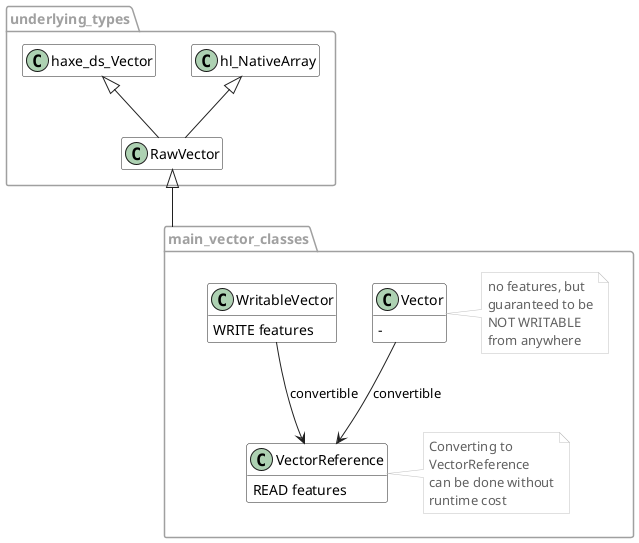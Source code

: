 @startuml vector

' ---- (style) --------------------------------

skinparam shadowing false
skinparam backgroundColor White
skinparam package {
  BorderColor #A0A0A0
  FontColor #A0A0A0
}
skinparam class {
  BackgroundColor White
  ArrowColor #202020
  BorderColor #202020
  FontColor #000000
}
skinparam note {
  BackgroundColor White
  FontColor #606060
  BorderColor #C0C0C0
}
skinparam stereotypeIBackgroundColor Lavender
hide empty members

' ---- (diagram) ------------------------------

package main_vector_classes {
  class Vector {
    {method} -
  }
  note right
  no features, but
  guaranteed to be
  NOT WRITABLE
  from anywhere
  end note

  class WritableVector {
    {method} WRITE features
  }
  class VectorReference {
    {method} READ features
  }

  WritableVector --> VectorReference: convertible
  Vector --> VectorReference: convertible
  note right
  Converting to
  VectorReference
  can be done without
  runtime cost
  end note
}

package underlying_types {
  class RawVector
  class hl_NativeArray
  class haxe_ds_Vector

  hl_NativeArray <|-- RawVector
  haxe_ds_Vector <|-- RawVector
}

RawVector <|-- main_vector_classes

@enduml
